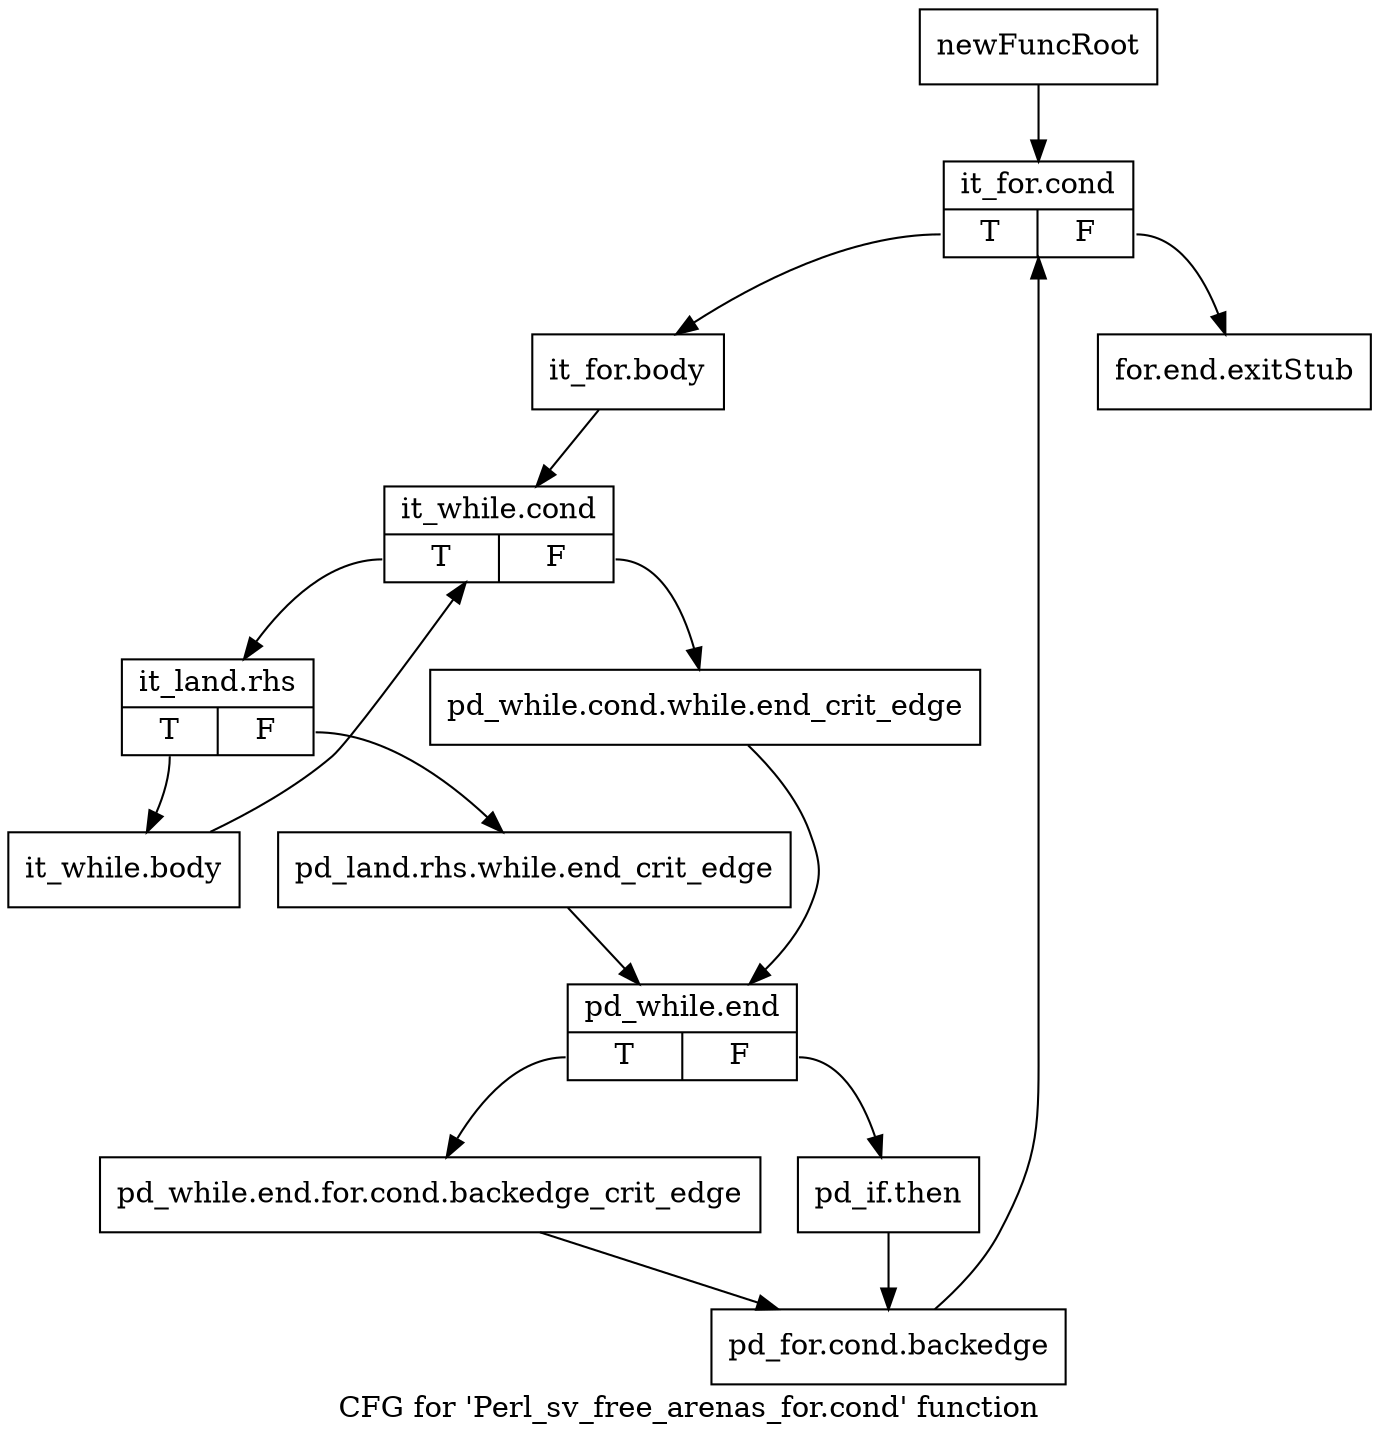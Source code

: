 digraph "CFG for 'Perl_sv_free_arenas_for.cond' function" {
	label="CFG for 'Perl_sv_free_arenas_for.cond' function";

	Node0x5477d80 [shape=record,label="{newFuncRoot}"];
	Node0x5477d80 -> Node0x5477e20;
	Node0x5477dd0 [shape=record,label="{for.end.exitStub}"];
	Node0x5477e20 [shape=record,label="{it_for.cond|{<s0>T|<s1>F}}"];
	Node0x5477e20:s0 -> Node0x5477e70;
	Node0x5477e20:s1 -> Node0x5477dd0;
	Node0x5477e70 [shape=record,label="{it_for.body}"];
	Node0x5477e70 -> Node0x5477ec0;
	Node0x5477ec0 [shape=record,label="{it_while.cond|{<s0>T|<s1>F}}"];
	Node0x5477ec0:s0 -> Node0x5477f60;
	Node0x5477ec0:s1 -> Node0x5477f10;
	Node0x5477f10 [shape=record,label="{pd_while.cond.while.end_crit_edge}"];
	Node0x5477f10 -> Node0x5478000;
	Node0x5477f60 [shape=record,label="{it_land.rhs|{<s0>T|<s1>F}}"];
	Node0x5477f60:s0 -> Node0x5478140;
	Node0x5477f60:s1 -> Node0x5477fb0;
	Node0x5477fb0 [shape=record,label="{pd_land.rhs.while.end_crit_edge}"];
	Node0x5477fb0 -> Node0x5478000;
	Node0x5478000 [shape=record,label="{pd_while.end|{<s0>T|<s1>F}}"];
	Node0x5478000:s0 -> Node0x54780a0;
	Node0x5478000:s1 -> Node0x5478050;
	Node0x5478050 [shape=record,label="{pd_if.then}"];
	Node0x5478050 -> Node0x54780f0;
	Node0x54780a0 [shape=record,label="{pd_while.end.for.cond.backedge_crit_edge}"];
	Node0x54780a0 -> Node0x54780f0;
	Node0x54780f0 [shape=record,label="{pd_for.cond.backedge}"];
	Node0x54780f0 -> Node0x5477e20;
	Node0x5478140 [shape=record,label="{it_while.body}"];
	Node0x5478140 -> Node0x5477ec0;
}
